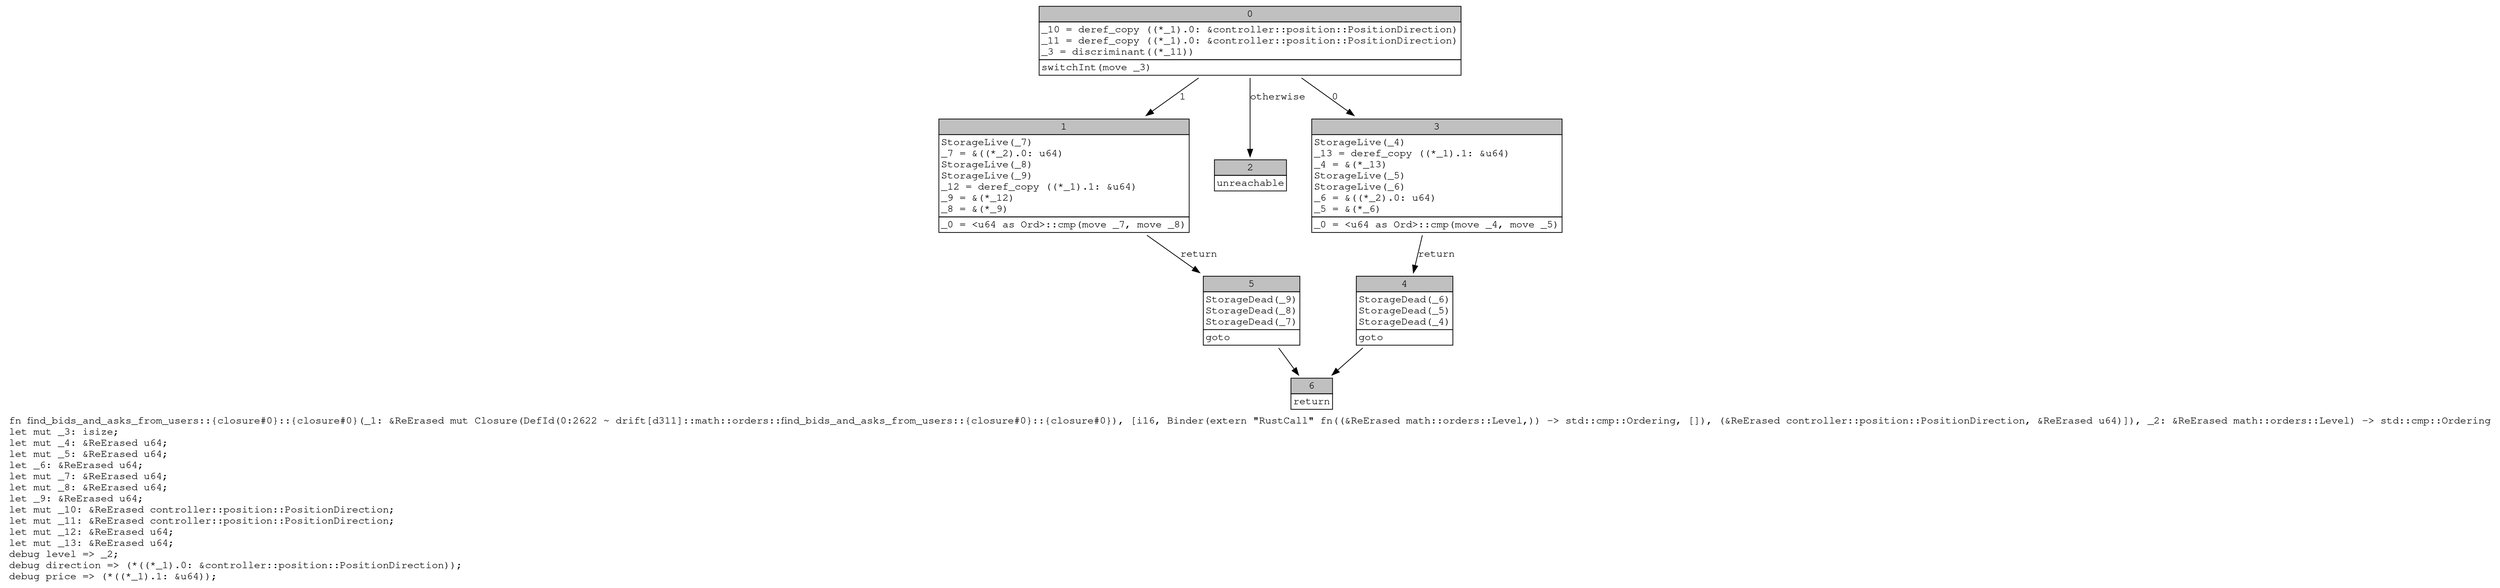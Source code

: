 digraph Mir_0_2622 {
    graph [fontname="Courier, monospace"];
    node [fontname="Courier, monospace"];
    edge [fontname="Courier, monospace"];
    label=<fn find_bids_and_asks_from_users::{closure#0}::{closure#0}(_1: &amp;ReErased mut Closure(DefId(0:2622 ~ drift[d311]::math::orders::find_bids_and_asks_from_users::{closure#0}::{closure#0}), [i16, Binder(extern &quot;RustCall&quot; fn((&amp;ReErased math::orders::Level,)) -&gt; std::cmp::Ordering, []), (&amp;ReErased controller::position::PositionDirection, &amp;ReErased u64)]), _2: &amp;ReErased math::orders::Level) -&gt; std::cmp::Ordering<br align="left"/>let mut _3: isize;<br align="left"/>let mut _4: &amp;ReErased u64;<br align="left"/>let mut _5: &amp;ReErased u64;<br align="left"/>let _6: &amp;ReErased u64;<br align="left"/>let mut _7: &amp;ReErased u64;<br align="left"/>let mut _8: &amp;ReErased u64;<br align="left"/>let _9: &amp;ReErased u64;<br align="left"/>let mut _10: &amp;ReErased controller::position::PositionDirection;<br align="left"/>let mut _11: &amp;ReErased controller::position::PositionDirection;<br align="left"/>let mut _12: &amp;ReErased u64;<br align="left"/>let mut _13: &amp;ReErased u64;<br align="left"/>debug level =&gt; _2;<br align="left"/>debug direction =&gt; (*((*_1).0: &amp;controller::position::PositionDirection));<br align="left"/>debug price =&gt; (*((*_1).1: &amp;u64));<br align="left"/>>;
    bb0__0_2622 [shape="none", label=<<table border="0" cellborder="1" cellspacing="0"><tr><td bgcolor="gray" align="center" colspan="1">0</td></tr><tr><td align="left" balign="left">_10 = deref_copy ((*_1).0: &amp;controller::position::PositionDirection)<br/>_11 = deref_copy ((*_1).0: &amp;controller::position::PositionDirection)<br/>_3 = discriminant((*_11))<br/></td></tr><tr><td align="left">switchInt(move _3)</td></tr></table>>];
    bb1__0_2622 [shape="none", label=<<table border="0" cellborder="1" cellspacing="0"><tr><td bgcolor="gray" align="center" colspan="1">1</td></tr><tr><td align="left" balign="left">StorageLive(_7)<br/>_7 = &amp;((*_2).0: u64)<br/>StorageLive(_8)<br/>StorageLive(_9)<br/>_12 = deref_copy ((*_1).1: &amp;u64)<br/>_9 = &amp;(*_12)<br/>_8 = &amp;(*_9)<br/></td></tr><tr><td align="left">_0 = &lt;u64 as Ord&gt;::cmp(move _7, move _8)</td></tr></table>>];
    bb2__0_2622 [shape="none", label=<<table border="0" cellborder="1" cellspacing="0"><tr><td bgcolor="gray" align="center" colspan="1">2</td></tr><tr><td align="left">unreachable</td></tr></table>>];
    bb3__0_2622 [shape="none", label=<<table border="0" cellborder="1" cellspacing="0"><tr><td bgcolor="gray" align="center" colspan="1">3</td></tr><tr><td align="left" balign="left">StorageLive(_4)<br/>_13 = deref_copy ((*_1).1: &amp;u64)<br/>_4 = &amp;(*_13)<br/>StorageLive(_5)<br/>StorageLive(_6)<br/>_6 = &amp;((*_2).0: u64)<br/>_5 = &amp;(*_6)<br/></td></tr><tr><td align="left">_0 = &lt;u64 as Ord&gt;::cmp(move _4, move _5)</td></tr></table>>];
    bb4__0_2622 [shape="none", label=<<table border="0" cellborder="1" cellspacing="0"><tr><td bgcolor="gray" align="center" colspan="1">4</td></tr><tr><td align="left" balign="left">StorageDead(_6)<br/>StorageDead(_5)<br/>StorageDead(_4)<br/></td></tr><tr><td align="left">goto</td></tr></table>>];
    bb5__0_2622 [shape="none", label=<<table border="0" cellborder="1" cellspacing="0"><tr><td bgcolor="gray" align="center" colspan="1">5</td></tr><tr><td align="left" balign="left">StorageDead(_9)<br/>StorageDead(_8)<br/>StorageDead(_7)<br/></td></tr><tr><td align="left">goto</td></tr></table>>];
    bb6__0_2622 [shape="none", label=<<table border="0" cellborder="1" cellspacing="0"><tr><td bgcolor="gray" align="center" colspan="1">6</td></tr><tr><td align="left">return</td></tr></table>>];
    bb0__0_2622 -> bb3__0_2622 [label="0"];
    bb0__0_2622 -> bb1__0_2622 [label="1"];
    bb0__0_2622 -> bb2__0_2622 [label="otherwise"];
    bb1__0_2622 -> bb5__0_2622 [label="return"];
    bb3__0_2622 -> bb4__0_2622 [label="return"];
    bb4__0_2622 -> bb6__0_2622 [label=""];
    bb5__0_2622 -> bb6__0_2622 [label=""];
}
